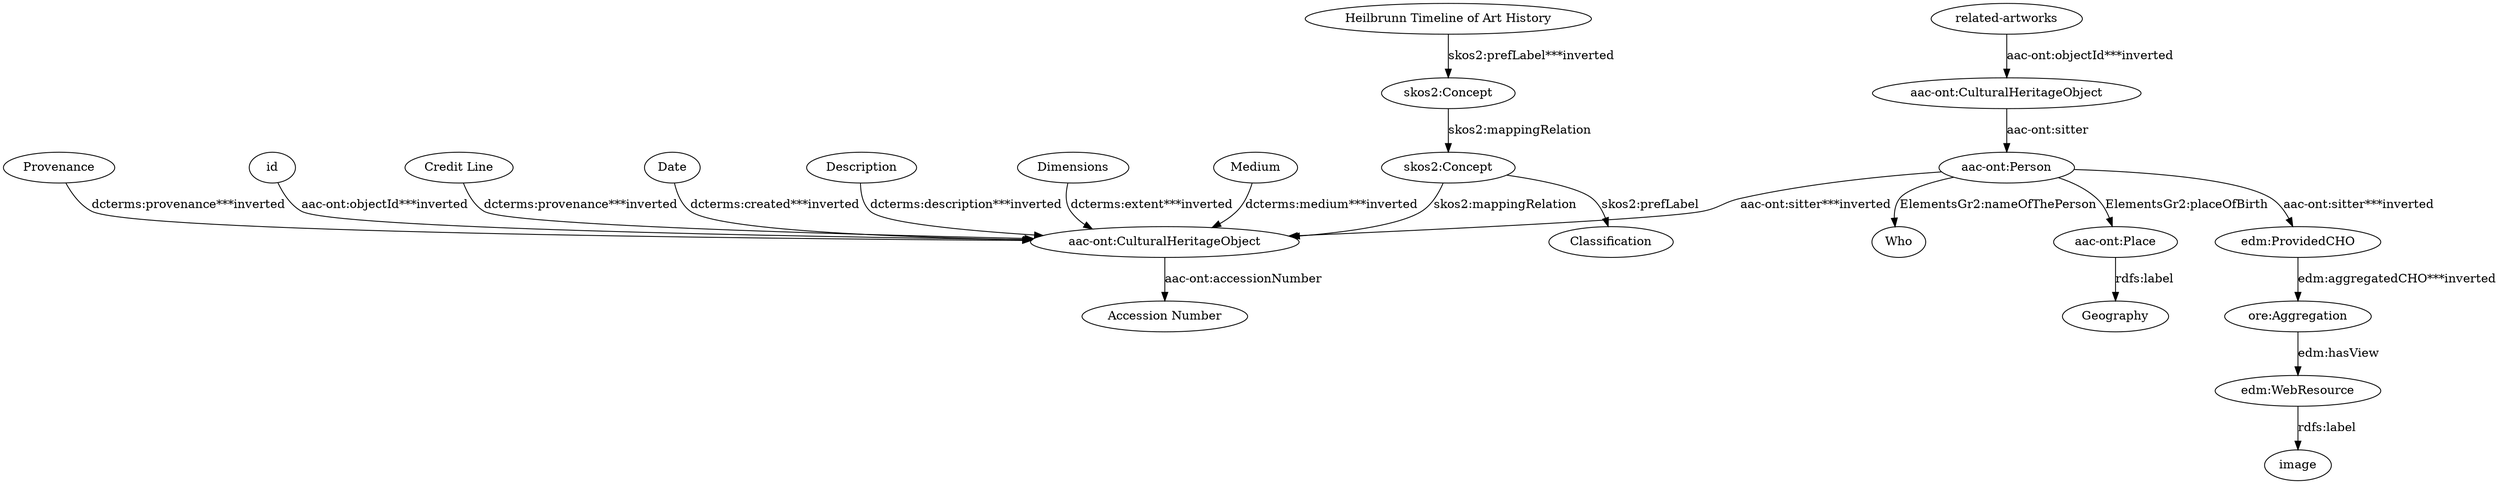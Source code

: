 digraph {
  "Credit Line" [type=attribute_name,label="Credit Line"]
  "aac-ont:CulturalHeritageObject1" [type=class_uri,label="aac-ont:CulturalHeritageObject"]
  Date [type=attribute_name,label=Date]
  Description [type=attribute_name,label=Description]
  Dimensions [type=attribute_name,label=Dimensions]
  "Heilbrunn Timeline of Art History" [type=attribute_name,label="Heilbrunn Timeline of Art History"]
  "skos2:Concept1" [type=class_uri,label="skos2:Concept"]
  Medium [type=attribute_name,label=Medium]
  Provenance [type=attribute_name,label=Provenance]
  "Accession Number" [type=attribute_name,label="Accession Number"]
  "aac-ont:CulturalHeritageObject2" [type=class_uri,label="aac-ont:CulturalHeritageObject"]
  "aac-ont:Person1" [type=class_uri,label="aac-ont:Person"]
  Who [type=attribute_name,label=Who]
  "aac-ont:Place1" [type=class_uri,label="aac-ont:Place"]
  "edm:ProvidedCHO" [type=class_uri,label="edm:ProvidedCHO"]
  Geography [type=attribute_name,label=Geography]
  "ore:Aggregation" [type=class_uri,label="ore:Aggregation"]
  "edm:WebResource1" [type=class_uri,label="edm:WebResource"]
  image [type=attribute_name,label=image]
  id [type=attribute_name,label=id]
  "related-artworks" [type=attribute_name,label="related-artworks"]
  "skos2:Concept2" [type=class_uri,label="skos2:Concept"]
  Classification [type=attribute_name,label=Classification]
  "Credit Line" -> "aac-ont:CulturalHeritageObject1" [type=st_property_uri,label="dcterms:provenance***inverted",weight=1]
  Date -> "aac-ont:CulturalHeritageObject1" [type=st_property_uri,label="dcterms:created***inverted",weight=1]
  Description -> "aac-ont:CulturalHeritageObject1" [type=st_property_uri,label="dcterms:description***inverted",weight=1]
  Dimensions -> "aac-ont:CulturalHeritageObject1" [type=st_property_uri,label="dcterms:extent***inverted",weight=1]
  "Heilbrunn Timeline of Art History" -> "skos2:Concept1" [type=st_property_uri,label="skos2:prefLabel***inverted",weight=1]
  Medium -> "aac-ont:CulturalHeritageObject1" [type=st_property_uri,label="dcterms:medium***inverted",weight=1]
  Provenance -> "aac-ont:CulturalHeritageObject1" [type=st_property_uri,label="dcterms:provenance***inverted",weight=1]
  "aac-ont:CulturalHeritageObject1" -> "Accession Number" [label="aac-ont:accessionNumber",type=st_property_uri]
  "aac-ont:CulturalHeritageObject2" -> "aac-ont:Person1" [label="aac-ont:sitter",type=direct_property_uri,weight=1]
  "aac-ont:Person1" -> Who [label="ElementsGr2:nameOfThePerson",type=st_property_uri]
  "aac-ont:Person1" -> "aac-ont:CulturalHeritageObject1" [type=direct_property_uri,label="aac-ont:sitter***inverted",weight=1]
  "aac-ont:Person1" -> "aac-ont:Place1" [label="ElementsGr2:placeOfBirth",type=direct_property_uri,weight=1]
  "aac-ont:Person1" -> "edm:ProvidedCHO" [type=direct_property_uri,label="aac-ont:sitter***inverted",weight=1]
  "aac-ont:Place1" -> Geography [label="rdfs:label",type=st_property_uri]
  "edm:ProvidedCHO" -> "ore:Aggregation" [type=direct_property_uri,label="edm:aggregatedCHO***inverted",weight=1]
  "edm:WebResource1" -> image [label="rdfs:label",type=st_property_uri]
  id -> "aac-ont:CulturalHeritageObject1" [type=st_property_uri,label="aac-ont:objectId***inverted",weight=1]
  "ore:Aggregation" -> "edm:WebResource1" [label="edm:hasView",type=direct_property_uri,weight=1]
  "related-artworks" -> "aac-ont:CulturalHeritageObject2" [type=st_property_uri,label="aac-ont:objectId***inverted",weight=1]
  "skos2:Concept1" -> "skos2:Concept2" [label="skos2:mappingRelation",type=direct_property_uri,weight=1]
  "skos2:Concept2" -> Classification [label="skos2:prefLabel",type=st_property_uri]
  "skos2:Concept2" -> "aac-ont:CulturalHeritageObject1" [label="skos2:mappingRelation",type=inherited,weight=4]
}
